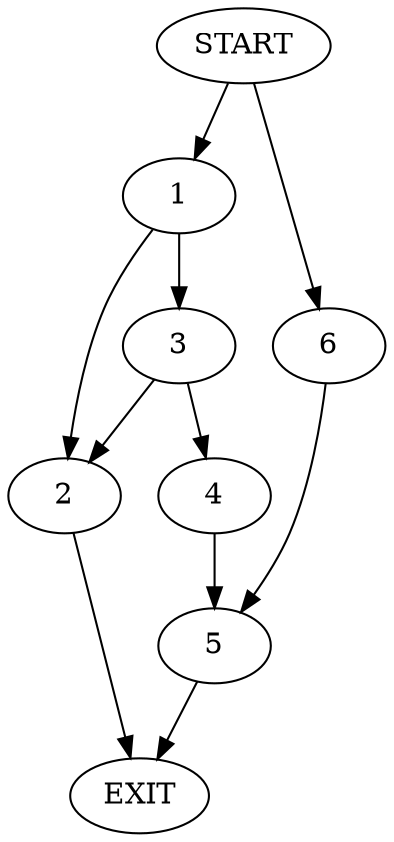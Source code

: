 digraph {
0 [label="START"]
7 [label="EXIT"]
0 -> 1
1 -> 2
1 -> 3
3 -> 2
3 -> 4
2 -> 7
4 -> 5
5 -> 7
0 -> 6
6 -> 5
}
